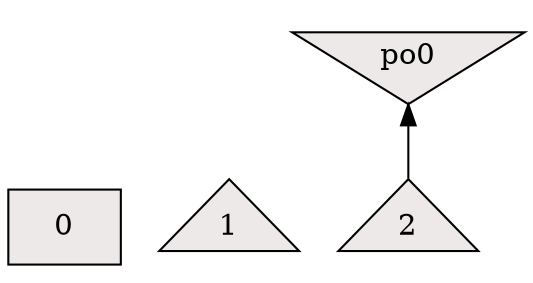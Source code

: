 digraph {
rankdir=BT;
0 [label="0",shape=box,style=filled,fillcolor=snow2]
1 [label="1",shape=triangle,style=filled,fillcolor=snow2]
2 [label="2",shape=triangle,style=filled,fillcolor=snow2]
po0 [shape=invtriangle,style=filled,fillcolor=snow2]
2 -> po0 [style=solid]
{rank = same; 0; 1; 2; }
{rank = same; po0; }
}
